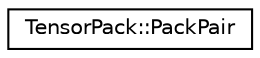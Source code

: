 digraph "Graphical Class Hierarchy"
{
 // LATEX_PDF_SIZE
  edge [fontname="Helvetica",fontsize="10",labelfontname="Helvetica",labelfontsize="10"];
  node [fontname="Helvetica",fontsize="10",shape=record];
  rankdir="LR";
  Node0 [label="TensorPack::PackPair",height=0.2,width=0.4,color="black", fillcolor="white", style="filled",URL="$structacl_1_1_tensor_pack_1_1_pack_pair.xhtml",tooltip="Pack pair construct."];
}

